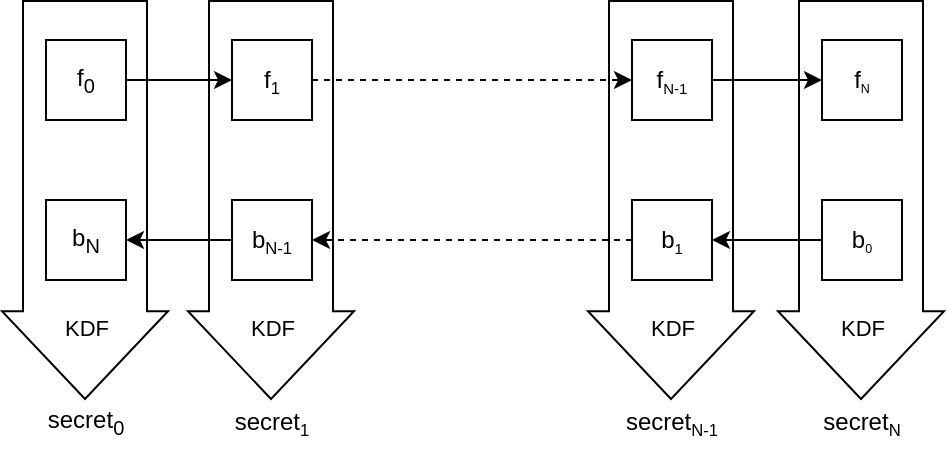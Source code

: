 <mxfile version="24.8.3">
  <diagram name="Page-1" id="qzaITYegqJMvLVZ73nof">
    <mxGraphModel dx="954" dy="622" grid="1" gridSize="10" guides="1" tooltips="1" connect="1" arrows="1" fold="1" page="1" pageScale="1" pageWidth="827" pageHeight="1169" math="0" shadow="0">
      <root>
        <mxCell id="0" />
        <mxCell id="1" parent="0" />
        <mxCell id="HaFN6NSyKQn8MGIWQxJb-49" value="secret&lt;sub&gt;0&lt;/sub&gt;" style="rounded=0;whiteSpace=wrap;html=1;strokeColor=none;" vertex="1" parent="1">
          <mxGeometry x="147" y="371" width="40" height="40" as="geometry" />
        </mxCell>
        <mxCell id="HaFN6NSyKQn8MGIWQxJb-59" value="secret&lt;font size=&quot;1&quot;&gt;&lt;sub&gt;1&lt;/sub&gt;&lt;/font&gt;" style="rounded=0;whiteSpace=wrap;html=1;strokeColor=none;" vertex="1" parent="1">
          <mxGeometry x="240" y="371" width="40" height="40" as="geometry" />
        </mxCell>
        <mxCell id="HaFN6NSyKQn8MGIWQxJb-60" value="secret&lt;font size=&quot;1&quot;&gt;&lt;sub&gt;N-1&lt;/sub&gt;&lt;/font&gt;" style="rounded=0;whiteSpace=wrap;html=1;strokeColor=none;" vertex="1" parent="1">
          <mxGeometry x="435" y="371" width="50" height="40" as="geometry" />
        </mxCell>
        <mxCell id="HaFN6NSyKQn8MGIWQxJb-61" value="secret&lt;font size=&quot;1&quot;&gt;&lt;sub&gt;N&lt;/sub&gt;&lt;/font&gt;" style="rounded=0;whiteSpace=wrap;html=1;strokeColor=none;" vertex="1" parent="1">
          <mxGeometry x="530" y="371" width="50" height="40" as="geometry" />
        </mxCell>
        <mxCell id="HaFN6NSyKQn8MGIWQxJb-5" value="" style="edgeStyle=orthogonalEdgeStyle;rounded=0;orthogonalLoop=1;jettySize=auto;html=1;" edge="1" parent="1" source="HaFN6NSyKQn8MGIWQxJb-1" target="HaFN6NSyKQn8MGIWQxJb-2">
          <mxGeometry relative="1" as="geometry" />
        </mxCell>
        <mxCell id="HaFN6NSyKQn8MGIWQxJb-6" style="edgeStyle=orthogonalEdgeStyle;rounded=0;orthogonalLoop=1;jettySize=auto;html=1;entryX=0;entryY=0.5;entryDx=0;entryDy=0;dashed=1;" edge="1" parent="1" source="HaFN6NSyKQn8MGIWQxJb-2" target="HaFN6NSyKQn8MGIWQxJb-3">
          <mxGeometry relative="1" as="geometry" />
        </mxCell>
        <mxCell id="HaFN6NSyKQn8MGIWQxJb-7" value="" style="edgeStyle=orthogonalEdgeStyle;rounded=0;orthogonalLoop=1;jettySize=auto;html=1;" edge="1" parent="1" source="HaFN6NSyKQn8MGIWQxJb-3" target="HaFN6NSyKQn8MGIWQxJb-4">
          <mxGeometry relative="1" as="geometry" />
        </mxCell>
        <mxCell id="HaFN6NSyKQn8MGIWQxJb-16" value="" style="edgeStyle=orthogonalEdgeStyle;rounded=0;orthogonalLoop=1;jettySize=auto;html=1;" edge="1" parent="1" source="HaFN6NSyKQn8MGIWQxJb-12" target="HaFN6NSyKQn8MGIWQxJb-10">
          <mxGeometry relative="1" as="geometry" />
        </mxCell>
        <mxCell id="HaFN6NSyKQn8MGIWQxJb-17" style="edgeStyle=orthogonalEdgeStyle;rounded=0;orthogonalLoop=1;jettySize=auto;html=1;entryX=1;entryY=0.5;entryDx=0;entryDy=0;dashed=1;" edge="1" parent="1" source="HaFN6NSyKQn8MGIWQxJb-14" target="HaFN6NSyKQn8MGIWQxJb-12">
          <mxGeometry relative="1" as="geometry" />
        </mxCell>
        <mxCell id="HaFN6NSyKQn8MGIWQxJb-18" value="" style="edgeStyle=orthogonalEdgeStyle;rounded=0;orthogonalLoop=1;jettySize=auto;html=1;" edge="1" parent="1" source="HaFN6NSyKQn8MGIWQxJb-15" target="HaFN6NSyKQn8MGIWQxJb-14">
          <mxGeometry relative="1" as="geometry" />
        </mxCell>
        <mxCell id="HaFN6NSyKQn8MGIWQxJb-40" value="" style="group" vertex="1" connectable="0" parent="1">
          <mxGeometry x="147" y="200" width="40" height="120" as="geometry" />
        </mxCell>
        <mxCell id="HaFN6NSyKQn8MGIWQxJb-1" value="f&lt;sub&gt;0&lt;/sub&gt;" style="rounded=0;whiteSpace=wrap;html=1;" vertex="1" parent="HaFN6NSyKQn8MGIWQxJb-40">
          <mxGeometry width="40" height="40" as="geometry" />
        </mxCell>
        <mxCell id="HaFN6NSyKQn8MGIWQxJb-10" value="b&lt;sub&gt;N&lt;/sub&gt;" style="rounded=0;whiteSpace=wrap;html=1;" vertex="1" parent="HaFN6NSyKQn8MGIWQxJb-40">
          <mxGeometry y="80" width="40" height="40" as="geometry" />
        </mxCell>
        <mxCell id="HaFN6NSyKQn8MGIWQxJb-31" value="" style="shape=flexArrow;endArrow=classic;html=1;rounded=0;endWidth=20;endSize=14.3;width=62;verticalAlign=bottom;" edge="1" parent="HaFN6NSyKQn8MGIWQxJb-40">
          <mxGeometry width="50" height="50" relative="1" as="geometry">
            <mxPoint x="19.5" y="-20" as="sourcePoint" />
            <mxPoint x="19.5" y="180" as="targetPoint" />
          </mxGeometry>
        </mxCell>
        <mxCell id="HaFN6NSyKQn8MGIWQxJb-32" value="KDF" style="edgeLabel;html=1;align=center;verticalAlign=top;resizable=0;points=[];labelPosition=center;verticalLabelPosition=bottom;" vertex="1" connectable="0" parent="HaFN6NSyKQn8MGIWQxJb-31">
          <mxGeometry x="-0.567" relative="1" as="geometry">
            <mxPoint y="107" as="offset" />
          </mxGeometry>
        </mxCell>
        <mxCell id="HaFN6NSyKQn8MGIWQxJb-41" value="" style="group" vertex="1" connectable="0" parent="1">
          <mxGeometry x="240" y="200" width="40" height="120" as="geometry" />
        </mxCell>
        <mxCell id="HaFN6NSyKQn8MGIWQxJb-2" value="f&lt;font size=&quot;1&quot;&gt;&lt;sub&gt;1&lt;/sub&gt;&lt;/font&gt;" style="rounded=0;whiteSpace=wrap;html=1;" vertex="1" parent="HaFN6NSyKQn8MGIWQxJb-41">
          <mxGeometry width="40" height="40" as="geometry" />
        </mxCell>
        <mxCell id="HaFN6NSyKQn8MGIWQxJb-12" value="b&lt;font size=&quot;1&quot;&gt;&lt;sub&gt;N-1&lt;/sub&gt;&lt;/font&gt;" style="rounded=0;whiteSpace=wrap;html=1;" vertex="1" parent="HaFN6NSyKQn8MGIWQxJb-41">
          <mxGeometry y="80" width="40" height="40" as="geometry" />
        </mxCell>
        <mxCell id="HaFN6NSyKQn8MGIWQxJb-42" value="" style="group" vertex="1" connectable="0" parent="1">
          <mxGeometry x="440" y="200" width="40" height="120" as="geometry" />
        </mxCell>
        <mxCell id="HaFN6NSyKQn8MGIWQxJb-3" value="f&lt;span style=&quot;font-size: 9px;&quot;&gt;&lt;sub&gt;N-1&lt;/sub&gt;&lt;/span&gt;" style="rounded=0;whiteSpace=wrap;html=1;" vertex="1" parent="HaFN6NSyKQn8MGIWQxJb-42">
          <mxGeometry width="40" height="40" as="geometry" />
        </mxCell>
        <mxCell id="HaFN6NSyKQn8MGIWQxJb-14" value="b&lt;span style=&quot;font-size: 9px;&quot;&gt;&lt;sub&gt;1&lt;/sub&gt;&lt;/span&gt;" style="rounded=0;whiteSpace=wrap;html=1;" vertex="1" parent="HaFN6NSyKQn8MGIWQxJb-42">
          <mxGeometry y="80" width="40" height="40" as="geometry" />
        </mxCell>
        <mxCell id="HaFN6NSyKQn8MGIWQxJb-55" value="" style="shape=flexArrow;endArrow=classic;html=1;rounded=0;endWidth=20;endSize=14.3;width=62;verticalAlign=bottom;" edge="1" parent="HaFN6NSyKQn8MGIWQxJb-42">
          <mxGeometry width="50" height="50" relative="1" as="geometry">
            <mxPoint x="19.5" y="-20" as="sourcePoint" />
            <mxPoint x="19.5" y="180" as="targetPoint" />
          </mxGeometry>
        </mxCell>
        <mxCell id="HaFN6NSyKQn8MGIWQxJb-56" value="KDF" style="edgeLabel;html=1;align=center;verticalAlign=top;resizable=0;points=[];labelPosition=center;verticalLabelPosition=bottom;" vertex="1" connectable="0" parent="HaFN6NSyKQn8MGIWQxJb-55">
          <mxGeometry x="-0.567" relative="1" as="geometry">
            <mxPoint y="107" as="offset" />
          </mxGeometry>
        </mxCell>
        <mxCell id="HaFN6NSyKQn8MGIWQxJb-43" value="" style="group" vertex="1" connectable="0" parent="1">
          <mxGeometry x="535" y="200" width="40" height="120" as="geometry" />
        </mxCell>
        <mxCell id="HaFN6NSyKQn8MGIWQxJb-4" value="f&lt;span style=&quot;font-size: 7.5px;&quot;&gt;&lt;sub&gt;N&lt;/sub&gt;&lt;/span&gt;" style="rounded=0;whiteSpace=wrap;html=1;" vertex="1" parent="HaFN6NSyKQn8MGIWQxJb-43">
          <mxGeometry width="40" height="40" as="geometry" />
        </mxCell>
        <mxCell id="HaFN6NSyKQn8MGIWQxJb-15" value="b&lt;span style=&quot;font-size: 7.5px;&quot;&gt;&lt;sub&gt;0&lt;/sub&gt;&lt;/span&gt;" style="rounded=0;whiteSpace=wrap;html=1;" vertex="1" parent="HaFN6NSyKQn8MGIWQxJb-43">
          <mxGeometry y="80" width="40" height="40" as="geometry" />
        </mxCell>
        <mxCell id="HaFN6NSyKQn8MGIWQxJb-57" value="" style="shape=flexArrow;endArrow=classic;html=1;rounded=0;endWidth=20;endSize=14.3;width=62;verticalAlign=bottom;" edge="1" parent="HaFN6NSyKQn8MGIWQxJb-43">
          <mxGeometry width="50" height="50" relative="1" as="geometry">
            <mxPoint x="19.5" y="-20" as="sourcePoint" />
            <mxPoint x="19.5" y="180" as="targetPoint" />
          </mxGeometry>
        </mxCell>
        <mxCell id="HaFN6NSyKQn8MGIWQxJb-58" value="KDF" style="edgeLabel;html=1;align=center;verticalAlign=top;resizable=0;points=[];labelPosition=center;verticalLabelPosition=bottom;" vertex="1" connectable="0" parent="HaFN6NSyKQn8MGIWQxJb-57">
          <mxGeometry x="-0.567" relative="1" as="geometry">
            <mxPoint y="107" as="offset" />
          </mxGeometry>
        </mxCell>
        <mxCell id="HaFN6NSyKQn8MGIWQxJb-53" value="" style="shape=flexArrow;endArrow=classic;html=1;rounded=0;endWidth=20;endSize=14.3;width=62;verticalAlign=bottom;" edge="1" parent="1">
          <mxGeometry width="50" height="50" relative="1" as="geometry">
            <mxPoint x="259.5" y="180" as="sourcePoint" />
            <mxPoint x="259.5" y="380" as="targetPoint" />
          </mxGeometry>
        </mxCell>
        <mxCell id="HaFN6NSyKQn8MGIWQxJb-54" value="KDF" style="edgeLabel;html=1;align=center;verticalAlign=top;resizable=0;points=[];labelPosition=center;verticalLabelPosition=bottom;" vertex="1" connectable="0" parent="HaFN6NSyKQn8MGIWQxJb-53">
          <mxGeometry x="-0.567" relative="1" as="geometry">
            <mxPoint y="107" as="offset" />
          </mxGeometry>
        </mxCell>
      </root>
    </mxGraphModel>
  </diagram>
</mxfile>
